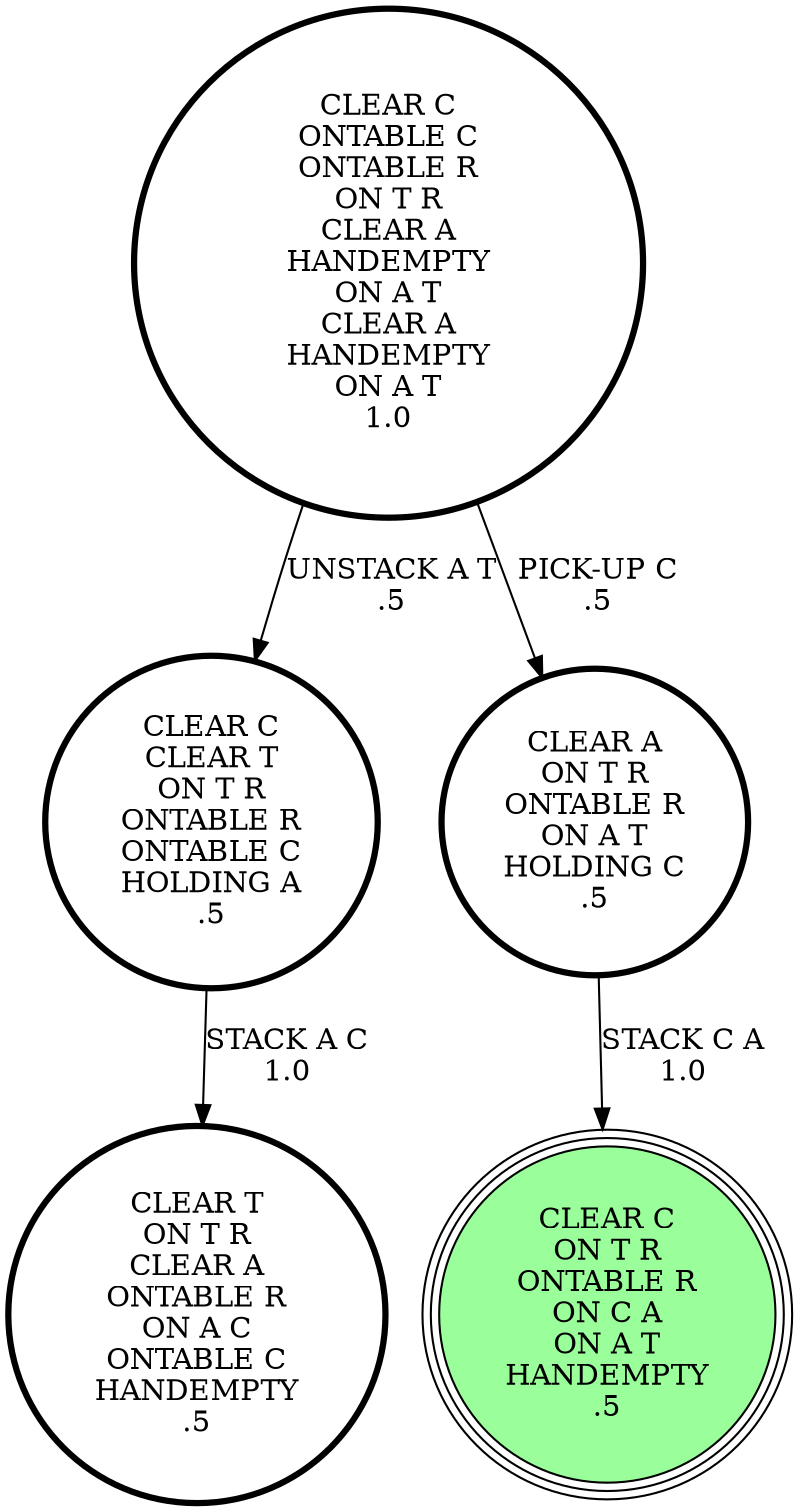 digraph {
"CLEAR C\nCLEAR T\nON T R\nONTABLE R\nONTABLE C\nHOLDING A\n.5\n" -> "CLEAR T\nON T R\nCLEAR A\nONTABLE R\nON A C\nONTABLE C\nHANDEMPTY\n.5\n"[label="STACK A C\n1.0\n"];
"CLEAR C\nONTABLE C\nONTABLE R\nON T R\nCLEAR A\nHANDEMPTY\nON A T\nCLEAR A\nHANDEMPTY\nON A T\n1.0\n" -> "CLEAR A\nON T R\nONTABLE R\nON A T\nHOLDING C\n.5\n"[label="PICK-UP C\n.5\n"];
"CLEAR C\nONTABLE C\nONTABLE R\nON T R\nCLEAR A\nHANDEMPTY\nON A T\nCLEAR A\nHANDEMPTY\nON A T\n1.0\n" -> "CLEAR C\nCLEAR T\nON T R\nONTABLE R\nONTABLE C\nHOLDING A\n.5\n"[label="UNSTACK A T\n.5\n"];
"CLEAR A\nON T R\nONTABLE R\nON A T\nHOLDING C\n.5\n" -> "CLEAR C\nON T R\nONTABLE R\nON C A\nON A T\nHANDEMPTY\n.5\n"[label="STACK C A\n1.0\n"];
"CLEAR C\nON T R\nONTABLE R\nON C A\nON A T\nHANDEMPTY\n.5\n" [shape=circle, style=filled, fillcolor=palegreen1, peripheries=3];
"CLEAR T\nON T R\nCLEAR A\nONTABLE R\nON A C\nONTABLE C\nHANDEMPTY\n.5\n" [shape=circle, penwidth=3];
"CLEAR C\nON T R\nONTABLE R\nON C A\nON A T\nHANDEMPTY\n.5\n" [shape=circle, style=filled, fillcolor=palegreen1, peripheries=3];
"CLEAR A\nON T R\nONTABLE R\nON A T\nHOLDING C\n.5\n" [shape=circle, penwidth=3];
"CLEAR C\nONTABLE C\nONTABLE R\nON T R\nCLEAR A\nHANDEMPTY\nON A T\nCLEAR A\nHANDEMPTY\nON A T\n1.0\n" [shape=circle, penwidth=3];
"CLEAR C\nCLEAR T\nON T R\nONTABLE R\nONTABLE C\nHOLDING A\n.5\n" [shape=circle, penwidth=3];
"CLEAR T\nON T R\nCLEAR A\nONTABLE R\nON A C\nONTABLE C\nHANDEMPTY\n.5\n" [shape=circle, penwidth=3];
}
